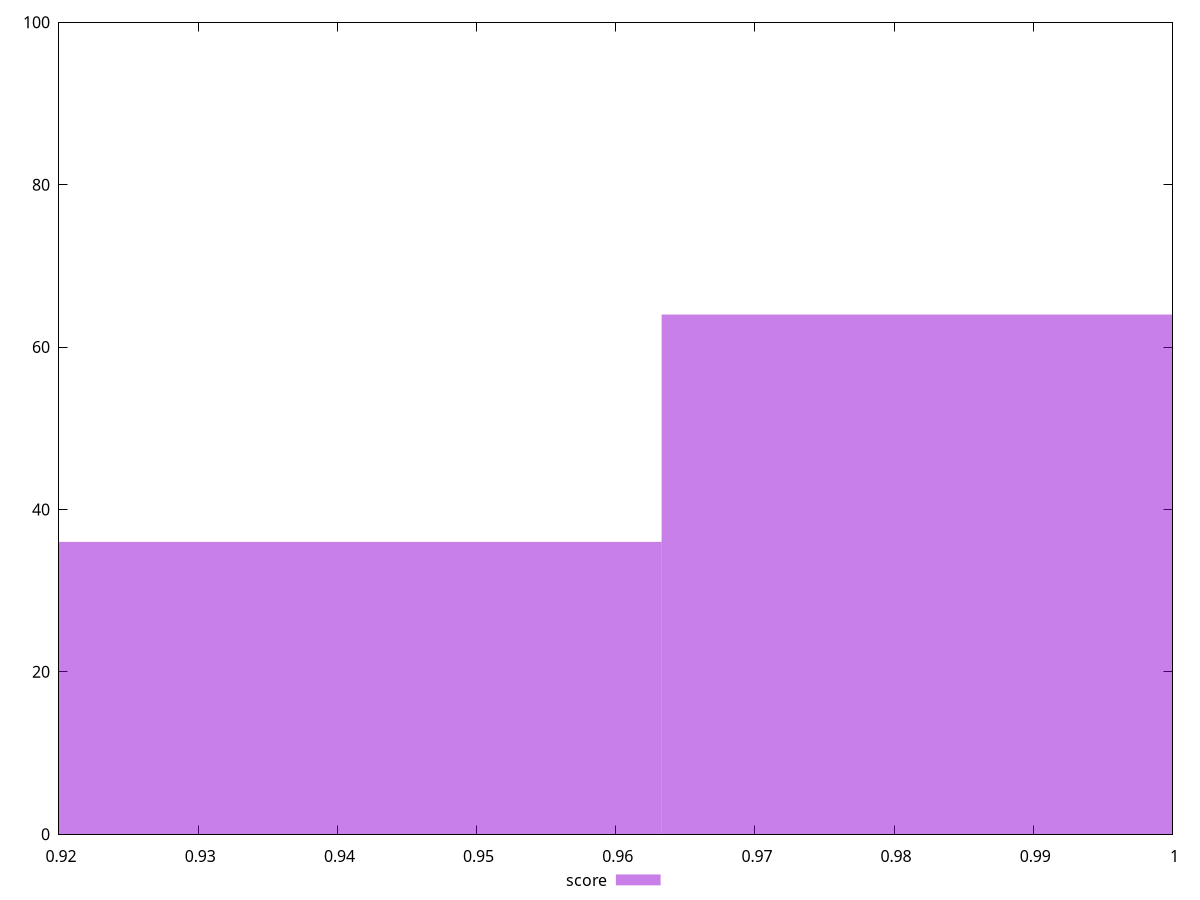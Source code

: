 reset

$score <<EOF
0.9989704464338349 64
0.9276154145457038 36
EOF

set key outside below
set boxwidth 0.07135503188813107
set xrange [0.92:1]
set yrange [0:100]
set trange [0:100]
set style fill transparent solid 0.5 noborder
set terminal svg size 640, 490 enhanced background rgb 'white'
set output "reports/report_00032_2021-02-25T10-28-15.087Z/cumulative-layout-shift/samples/music/score/histogram.svg"

plot $score title "score" with boxes

reset
